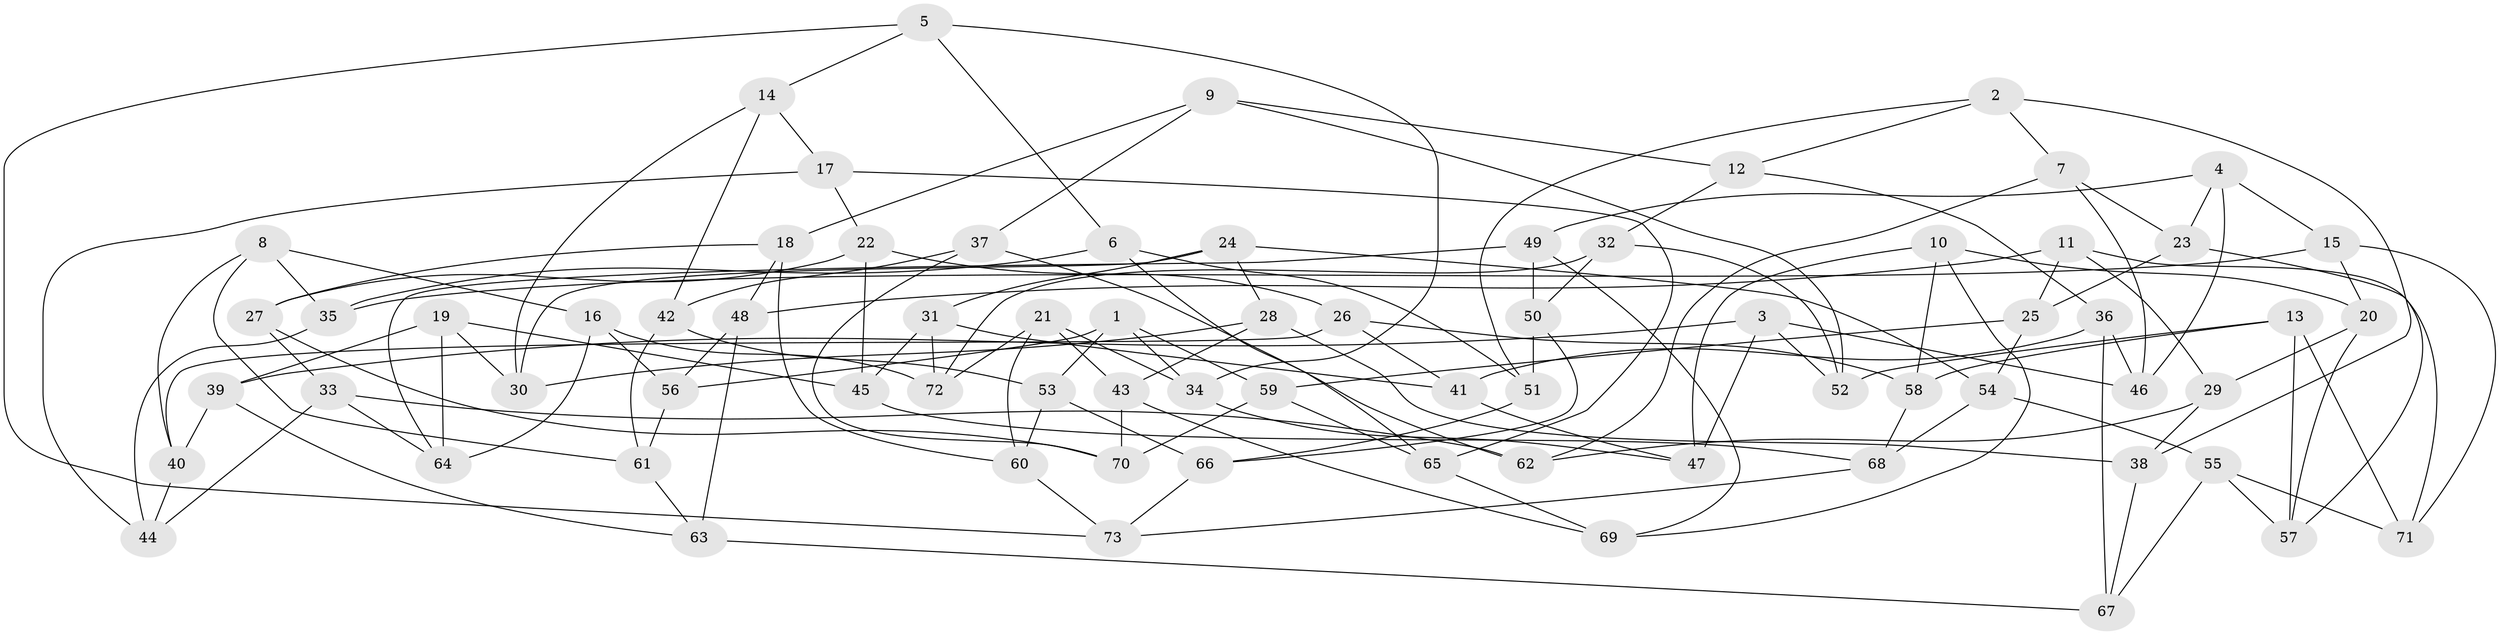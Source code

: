 // Generated by graph-tools (version 1.1) at 2025/11/02/27/25 16:11:43]
// undirected, 73 vertices, 146 edges
graph export_dot {
graph [start="1"]
  node [color=gray90,style=filled];
  1;
  2;
  3;
  4;
  5;
  6;
  7;
  8;
  9;
  10;
  11;
  12;
  13;
  14;
  15;
  16;
  17;
  18;
  19;
  20;
  21;
  22;
  23;
  24;
  25;
  26;
  27;
  28;
  29;
  30;
  31;
  32;
  33;
  34;
  35;
  36;
  37;
  38;
  39;
  40;
  41;
  42;
  43;
  44;
  45;
  46;
  47;
  48;
  49;
  50;
  51;
  52;
  53;
  54;
  55;
  56;
  57;
  58;
  59;
  60;
  61;
  62;
  63;
  64;
  65;
  66;
  67;
  68;
  69;
  70;
  71;
  72;
  73;
  1 -- 59;
  1 -- 34;
  1 -- 53;
  1 -- 56;
  2 -- 7;
  2 -- 38;
  2 -- 12;
  2 -- 51;
  3 -- 52;
  3 -- 46;
  3 -- 47;
  3 -- 39;
  4 -- 49;
  4 -- 46;
  4 -- 23;
  4 -- 15;
  5 -- 73;
  5 -- 6;
  5 -- 14;
  5 -- 34;
  6 -- 62;
  6 -- 35;
  6 -- 51;
  7 -- 62;
  7 -- 46;
  7 -- 23;
  8 -- 40;
  8 -- 16;
  8 -- 35;
  8 -- 61;
  9 -- 52;
  9 -- 18;
  9 -- 37;
  9 -- 12;
  10 -- 47;
  10 -- 69;
  10 -- 58;
  10 -- 20;
  11 -- 71;
  11 -- 29;
  11 -- 25;
  11 -- 48;
  12 -- 32;
  12 -- 36;
  13 -- 57;
  13 -- 52;
  13 -- 58;
  13 -- 71;
  14 -- 30;
  14 -- 42;
  14 -- 17;
  15 -- 35;
  15 -- 20;
  15 -- 71;
  16 -- 72;
  16 -- 56;
  16 -- 64;
  17 -- 22;
  17 -- 44;
  17 -- 65;
  18 -- 27;
  18 -- 60;
  18 -- 48;
  19 -- 64;
  19 -- 39;
  19 -- 30;
  19 -- 45;
  20 -- 57;
  20 -- 29;
  21 -- 43;
  21 -- 72;
  21 -- 34;
  21 -- 60;
  22 -- 27;
  22 -- 26;
  22 -- 45;
  23 -- 57;
  23 -- 25;
  24 -- 30;
  24 -- 54;
  24 -- 28;
  24 -- 31;
  25 -- 54;
  25 -- 59;
  26 -- 41;
  26 -- 40;
  26 -- 58;
  27 -- 70;
  27 -- 33;
  28 -- 38;
  28 -- 30;
  28 -- 43;
  29 -- 38;
  29 -- 62;
  31 -- 45;
  31 -- 72;
  31 -- 41;
  32 -- 72;
  32 -- 50;
  32 -- 52;
  33 -- 64;
  33 -- 44;
  33 -- 62;
  34 -- 47;
  35 -- 44;
  36 -- 46;
  36 -- 67;
  36 -- 41;
  37 -- 70;
  37 -- 65;
  37 -- 42;
  38 -- 67;
  39 -- 40;
  39 -- 63;
  40 -- 44;
  41 -- 47;
  42 -- 61;
  42 -- 53;
  43 -- 70;
  43 -- 69;
  45 -- 68;
  48 -- 56;
  48 -- 63;
  49 -- 69;
  49 -- 64;
  49 -- 50;
  50 -- 51;
  50 -- 66;
  51 -- 66;
  53 -- 60;
  53 -- 66;
  54 -- 68;
  54 -- 55;
  55 -- 57;
  55 -- 71;
  55 -- 67;
  56 -- 61;
  58 -- 68;
  59 -- 70;
  59 -- 65;
  60 -- 73;
  61 -- 63;
  63 -- 67;
  65 -- 69;
  66 -- 73;
  68 -- 73;
}
